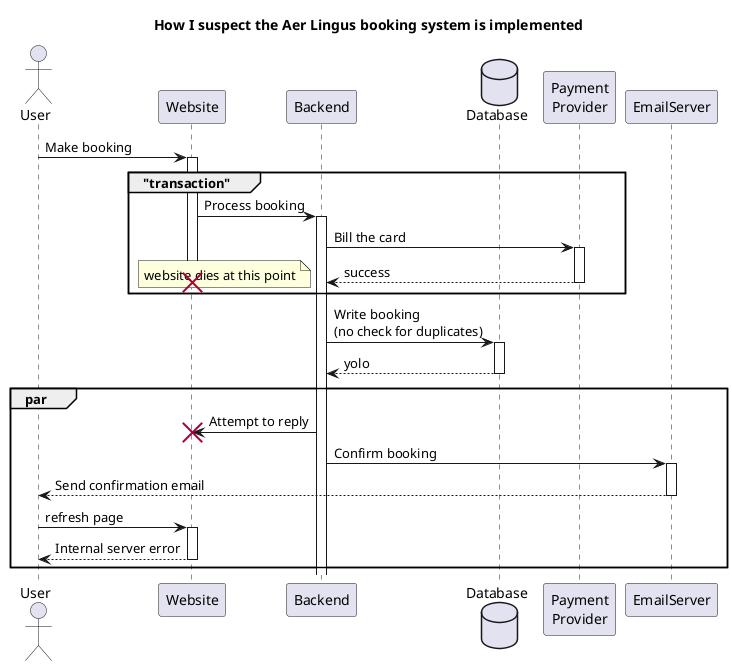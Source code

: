 @startuml  overview

title How I suspect the Aer Lingus booking system is implemented
actor User 
autoactivate on
User -> Website: Make booking 
group "transaction"
Website -> Backend: Process booking
database Database
participant "Payment\nProvider" as Provider 
Backend -> Provider: Bill the card 
return success
note left: website dies at this point
destroy Website
end
Backend -> Database: Write booking \n(no check for duplicates) 
return yolo
par 
Backend -> Website !! : Attempt to reply
Backend -> EmailServer: Confirm booking
EmailServer --> User: Send confirmation email 
User ->  Website : refresh page
return Internal server error
end

@enduml